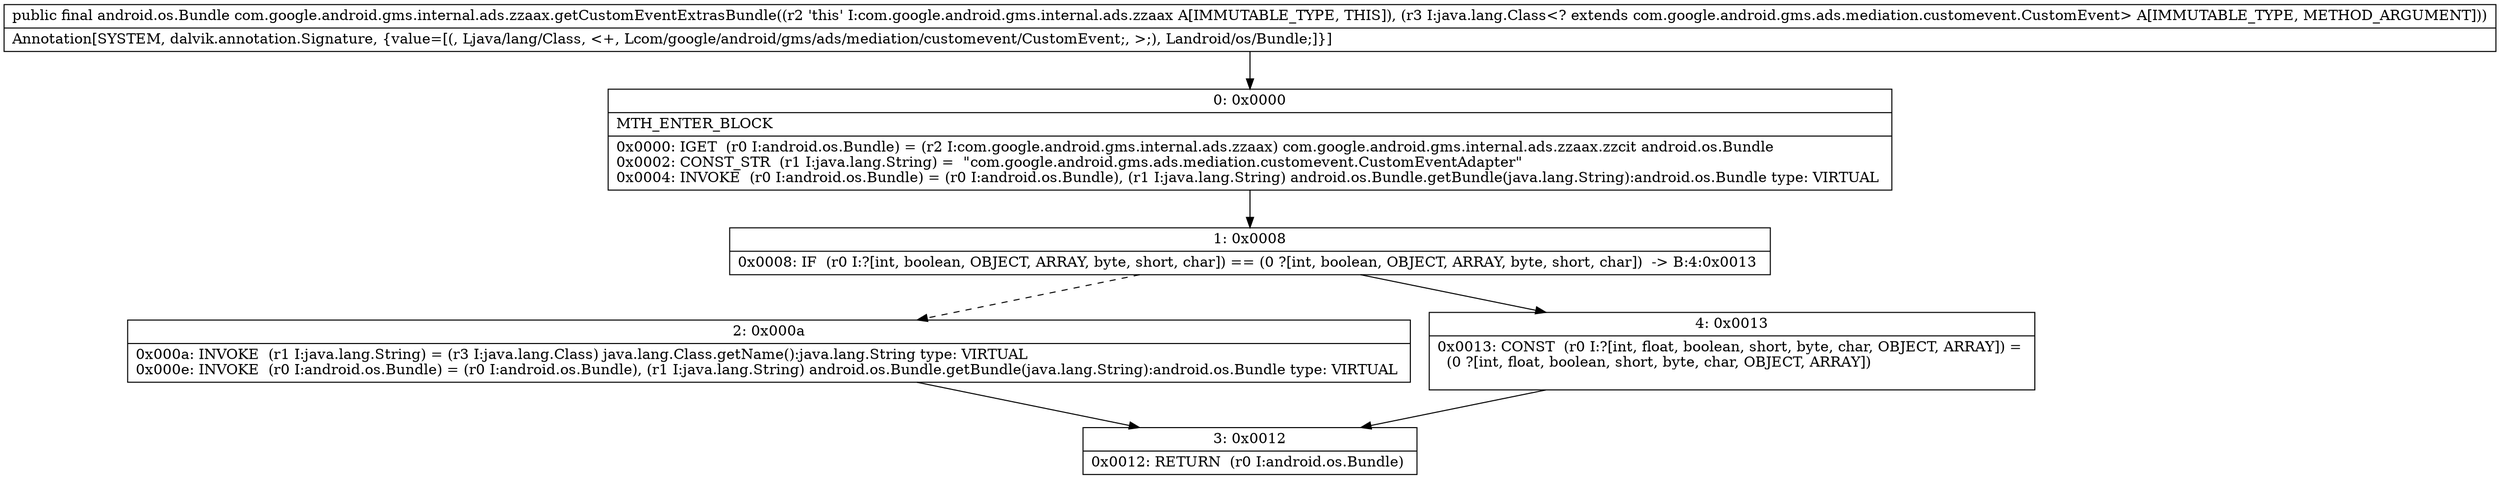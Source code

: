 digraph "CFG forcom.google.android.gms.internal.ads.zzaax.getCustomEventExtrasBundle(Ljava\/lang\/Class;)Landroid\/os\/Bundle;" {
Node_0 [shape=record,label="{0\:\ 0x0000|MTH_ENTER_BLOCK\l|0x0000: IGET  (r0 I:android.os.Bundle) = (r2 I:com.google.android.gms.internal.ads.zzaax) com.google.android.gms.internal.ads.zzaax.zzcit android.os.Bundle \l0x0002: CONST_STR  (r1 I:java.lang.String) =  \"com.google.android.gms.ads.mediation.customevent.CustomEventAdapter\" \l0x0004: INVOKE  (r0 I:android.os.Bundle) = (r0 I:android.os.Bundle), (r1 I:java.lang.String) android.os.Bundle.getBundle(java.lang.String):android.os.Bundle type: VIRTUAL \l}"];
Node_1 [shape=record,label="{1\:\ 0x0008|0x0008: IF  (r0 I:?[int, boolean, OBJECT, ARRAY, byte, short, char]) == (0 ?[int, boolean, OBJECT, ARRAY, byte, short, char])  \-\> B:4:0x0013 \l}"];
Node_2 [shape=record,label="{2\:\ 0x000a|0x000a: INVOKE  (r1 I:java.lang.String) = (r3 I:java.lang.Class) java.lang.Class.getName():java.lang.String type: VIRTUAL \l0x000e: INVOKE  (r0 I:android.os.Bundle) = (r0 I:android.os.Bundle), (r1 I:java.lang.String) android.os.Bundle.getBundle(java.lang.String):android.os.Bundle type: VIRTUAL \l}"];
Node_3 [shape=record,label="{3\:\ 0x0012|0x0012: RETURN  (r0 I:android.os.Bundle) \l}"];
Node_4 [shape=record,label="{4\:\ 0x0013|0x0013: CONST  (r0 I:?[int, float, boolean, short, byte, char, OBJECT, ARRAY]) = \l  (0 ?[int, float, boolean, short, byte, char, OBJECT, ARRAY])\l \l}"];
MethodNode[shape=record,label="{public final android.os.Bundle com.google.android.gms.internal.ads.zzaax.getCustomEventExtrasBundle((r2 'this' I:com.google.android.gms.internal.ads.zzaax A[IMMUTABLE_TYPE, THIS]), (r3 I:java.lang.Class\<? extends com.google.android.gms.ads.mediation.customevent.CustomEvent\> A[IMMUTABLE_TYPE, METHOD_ARGUMENT]))  | Annotation[SYSTEM, dalvik.annotation.Signature, \{value=[(, Ljava\/lang\/Class, \<+, Lcom\/google\/android\/gms\/ads\/mediation\/customevent\/CustomEvent;, \>;), Landroid\/os\/Bundle;]\}]\l}"];
MethodNode -> Node_0;
Node_0 -> Node_1;
Node_1 -> Node_2[style=dashed];
Node_1 -> Node_4;
Node_2 -> Node_3;
Node_4 -> Node_3;
}

